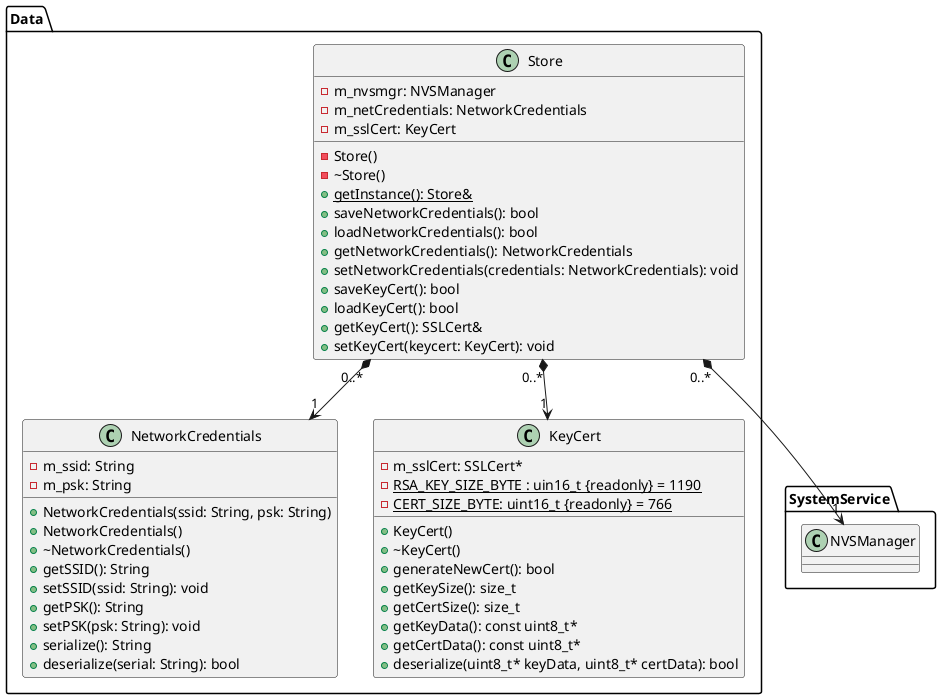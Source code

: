 @startuml
package SystemService
{
    class NVSManager
    {
    }
}
package Data
{
    class NetworkCredentials
    {
        - m_ssid: String
        - m_psk: String

        + NetworkCredentials(ssid: String, psk: String)
        + NetworkCredentials()
        + ~NetworkCredentials()
        + getSSID(): String
        + setSSID(ssid: String): void
        + getPSK(): String
        + setPSK(psk: String): void
        + serialize(): String
        + deserialize(serial: String): bool
    }

    class KeyCert
    {
        - m_sslCert: SSLCert*
        - {static} RSA_KEY_SIZE_BYTE : uin16_t {readonly} = 1190
        - {static} CERT_SIZE_BYTE: uint16_t {readonly} = 766
        + KeyCert()
        + ~KeyCert()
        + generateNewCert(): bool
        + getKeySize(): size_t
        + getCertSize(): size_t
        + getKeyData(): const uint8_t*
        + getCertData(): const uint8_t*
        + deserialize(uint8_t* keyData, uint8_t* certData): bool
    }

    class Store
    {
        - m_nvsmgr: NVSManager
        - m_netCredentials: NetworkCredentials
        - m_sslCert: KeyCert

        - Store()
        - ~Store()
        {static} + getInstance(): Store&
        + saveNetworkCredentials(): bool
        + loadNetworkCredentials(): bool
        + getNetworkCredentials(): NetworkCredentials
        + setNetworkCredentials(credentials: NetworkCredentials): void
        + saveKeyCert(): bool
        + loadKeyCert(): bool
        + getKeyCert(): SSLCert&
        + setKeyCert(keycert: KeyCert): void
    }
    Store "0..*" *--> "1" NVSManager
    Store "0..*" *--> "1" NetworkCredentials
    Store "0..*" *--> "1" KeyCert
}
@enduml